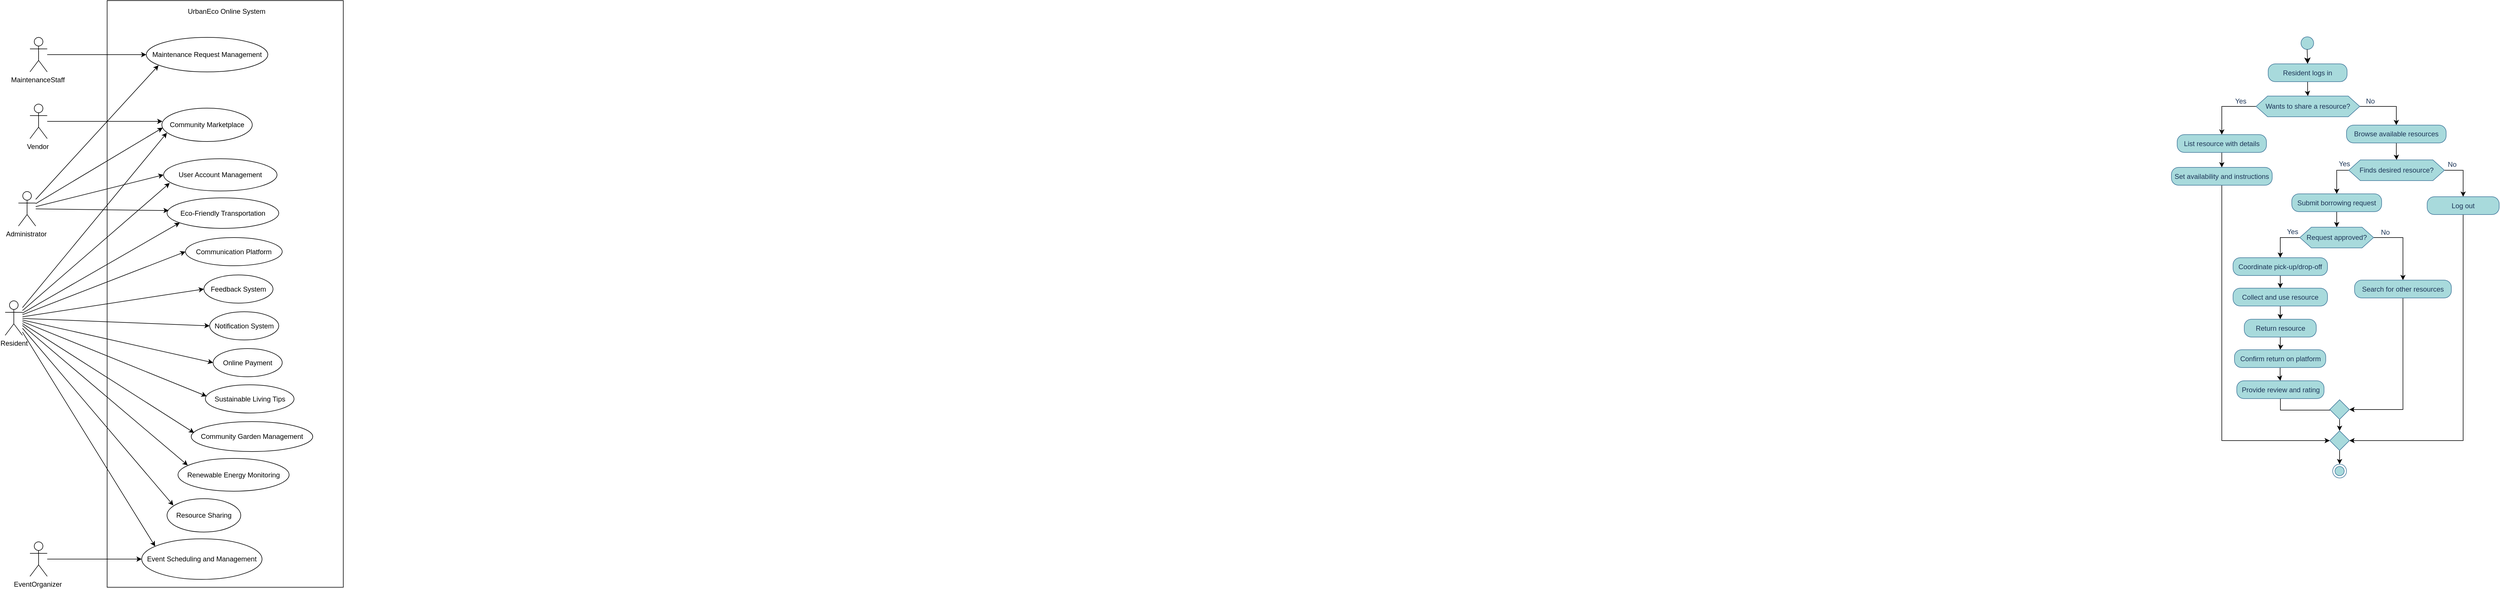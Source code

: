 <mxfile version="22.1.18" type="github">
  <diagram name="Page-1" id="MAfnlJDMhUcYNWR0TiM_">
    <mxGraphModel dx="-1745" dy="2040" grid="0" gridSize="10" guides="1" tooltips="1" connect="1" arrows="1" fold="1" page="0" pageScale="1" pageWidth="850" pageHeight="1100" math="0" shadow="0">
      <root>
        <mxCell id="0" />
        <mxCell id="1" parent="0" />
        <mxCell id="b59FE_93uyxipOeY1Usd-42" value="" style="group" vertex="1" connectable="0" parent="1">
          <mxGeometry x="3794" y="-1070" width="410" height="1020" as="geometry" />
        </mxCell>
        <mxCell id="b59FE_93uyxipOeY1Usd-1" value="" style="rounded=0;whiteSpace=wrap;html=1;" vertex="1" parent="b59FE_93uyxipOeY1Usd-42">
          <mxGeometry width="410" height="1020" as="geometry" />
        </mxCell>
        <mxCell id="b59FE_93uyxipOeY1Usd-22" value="UrbanEco Online System" style="text;html=1;align=center;verticalAlign=middle;resizable=0;points=[];autosize=1;strokeColor=none;fillColor=none;" vertex="1" parent="b59FE_93uyxipOeY1Usd-42">
          <mxGeometry x="130" y="5.774" width="153" height="26" as="geometry" />
        </mxCell>
        <mxCell id="b59FE_93uyxipOeY1Usd-2" style="edgeStyle=none;rounded=0;orthogonalLoop=1;jettySize=auto;html=1;entryX=0;entryY=0.5;entryDx=0;entryDy=0;" edge="1" parent="1" source="b59FE_93uyxipOeY1Usd-13" target="b59FE_93uyxipOeY1Usd-14">
          <mxGeometry relative="1" as="geometry">
            <mxPoint x="3922" y="-647" as="targetPoint" />
          </mxGeometry>
        </mxCell>
        <mxCell id="b59FE_93uyxipOeY1Usd-3" style="edgeStyle=none;rounded=0;orthogonalLoop=1;jettySize=auto;html=1;entryX=0;entryY=0.5;entryDx=0;entryDy=0;" edge="1" parent="1" source="b59FE_93uyxipOeY1Usd-13" target="b59FE_93uyxipOeY1Usd-15">
          <mxGeometry relative="1" as="geometry" />
        </mxCell>
        <mxCell id="b59FE_93uyxipOeY1Usd-4" style="edgeStyle=none;rounded=0;orthogonalLoop=1;jettySize=auto;html=1;entryX=0.056;entryY=0.74;entryDx=0;entryDy=0;entryPerimeter=0;" edge="1" parent="1" source="b59FE_93uyxipOeY1Usd-13" target="b59FE_93uyxipOeY1Usd-16">
          <mxGeometry relative="1" as="geometry" />
        </mxCell>
        <mxCell id="b59FE_93uyxipOeY1Usd-5" style="edgeStyle=none;rounded=0;orthogonalLoop=1;jettySize=auto;html=1;entryX=0.014;entryY=0.404;entryDx=0;entryDy=0;entryPerimeter=0;" edge="1" parent="1" source="b59FE_93uyxipOeY1Usd-13" target="b59FE_93uyxipOeY1Usd-17">
          <mxGeometry relative="1" as="geometry" />
        </mxCell>
        <mxCell id="b59FE_93uyxipOeY1Usd-6" style="edgeStyle=none;rounded=0;orthogonalLoop=1;jettySize=auto;html=1;entryX=0.114;entryY=0.814;entryDx=0;entryDy=0;entryPerimeter=0;" edge="1" parent="1" source="b59FE_93uyxipOeY1Usd-13" target="b59FE_93uyxipOeY1Usd-20">
          <mxGeometry relative="1" as="geometry" />
        </mxCell>
        <mxCell id="b59FE_93uyxipOeY1Usd-7" style="edgeStyle=none;rounded=0;orthogonalLoop=1;jettySize=auto;html=1;entryX=0.088;entryY=0.211;entryDx=0;entryDy=0;entryPerimeter=0;" edge="1" parent="1" source="b59FE_93uyxipOeY1Usd-13" target="b59FE_93uyxipOeY1Usd-21">
          <mxGeometry relative="1" as="geometry" />
        </mxCell>
        <mxCell id="b59FE_93uyxipOeY1Usd-8" style="edgeStyle=none;rounded=0;orthogonalLoop=1;jettySize=auto;html=1;entryX=0;entryY=0.5;entryDx=0;entryDy=0;" edge="1" parent="1" source="b59FE_93uyxipOeY1Usd-13" target="b59FE_93uyxipOeY1Usd-26">
          <mxGeometry relative="1" as="geometry" />
        </mxCell>
        <mxCell id="b59FE_93uyxipOeY1Usd-9" style="edgeStyle=none;rounded=0;orthogonalLoop=1;jettySize=auto;html=1;entryX=0.086;entryY=0.201;entryDx=0;entryDy=0;entryPerimeter=0;" edge="1" parent="1" source="b59FE_93uyxipOeY1Usd-13" target="b59FE_93uyxipOeY1Usd-24">
          <mxGeometry relative="1" as="geometry" />
        </mxCell>
        <mxCell id="b59FE_93uyxipOeY1Usd-10" style="edgeStyle=none;rounded=0;orthogonalLoop=1;jettySize=auto;html=1;entryX=0.054;entryY=0.753;entryDx=0;entryDy=0;entryPerimeter=0;" edge="1" parent="1" source="b59FE_93uyxipOeY1Usd-13" target="b59FE_93uyxipOeY1Usd-23">
          <mxGeometry relative="1" as="geometry" />
        </mxCell>
        <mxCell id="b59FE_93uyxipOeY1Usd-11" style="edgeStyle=none;rounded=0;orthogonalLoop=1;jettySize=auto;html=1;entryX=0;entryY=0.5;entryDx=0;entryDy=0;" edge="1" parent="1" source="b59FE_93uyxipOeY1Usd-13" target="b59FE_93uyxipOeY1Usd-25">
          <mxGeometry relative="1" as="geometry" />
        </mxCell>
        <mxCell id="b59FE_93uyxipOeY1Usd-12" style="edgeStyle=none;rounded=0;orthogonalLoop=1;jettySize=auto;html=1;entryX=0.112;entryY=0.187;entryDx=0;entryDy=0;entryPerimeter=0;" edge="1" parent="1" source="b59FE_93uyxipOeY1Usd-13" target="b59FE_93uyxipOeY1Usd-29">
          <mxGeometry relative="1" as="geometry" />
        </mxCell>
        <mxCell id="b59FE_93uyxipOeY1Usd-13" value="Resident" style="shape=umlActor;verticalLabelPosition=bottom;verticalAlign=top;html=1;outlineConnect=0;" vertex="1" parent="1">
          <mxGeometry x="3617" y="-548" width="30" height="60" as="geometry" />
        </mxCell>
        <mxCell id="b59FE_93uyxipOeY1Usd-14" value="Notification System" style="ellipse;whiteSpace=wrap;html=1;" vertex="1" parent="1">
          <mxGeometry x="3972" y="-529" width="120" height="49" as="geometry" />
        </mxCell>
        <mxCell id="b59FE_93uyxipOeY1Usd-15" value="Online Payment" style="ellipse;whiteSpace=wrap;html=1;" vertex="1" parent="1">
          <mxGeometry x="3978" y="-465" width="120" height="49" as="geometry" />
        </mxCell>
        <mxCell id="b59FE_93uyxipOeY1Usd-16" value="Community Marketplace" style="ellipse;whiteSpace=wrap;html=1;" vertex="1" parent="1">
          <mxGeometry x="3889" y="-883" width="157" height="58" as="geometry" />
        </mxCell>
        <mxCell id="b59FE_93uyxipOeY1Usd-17" value="Sustainable Living Tips" style="ellipse;whiteSpace=wrap;html=1;" vertex="1" parent="1">
          <mxGeometry x="3964.5" y="-402" width="154" height="49" as="geometry" />
        </mxCell>
        <mxCell id="b59FE_93uyxipOeY1Usd-18" value="Community Garden Management" style="ellipse;whiteSpace=wrap;html=1;" vertex="1" parent="1">
          <mxGeometry x="3940" y="-338" width="211" height="52" as="geometry" />
        </mxCell>
        <mxCell id="b59FE_93uyxipOeY1Usd-19" style="edgeStyle=none;rounded=0;orthogonalLoop=1;jettySize=auto;html=1;entryX=0.024;entryY=0.374;entryDx=0;entryDy=0;entryPerimeter=0;" edge="1" parent="1" source="b59FE_93uyxipOeY1Usd-13" target="b59FE_93uyxipOeY1Usd-18">
          <mxGeometry relative="1" as="geometry" />
        </mxCell>
        <mxCell id="b59FE_93uyxipOeY1Usd-20" value="Eco-Friendly Transportation" style="ellipse;whiteSpace=wrap;html=1;" vertex="1" parent="1">
          <mxGeometry x="3898" y="-727" width="194" height="53" as="geometry" />
        </mxCell>
        <mxCell id="b59FE_93uyxipOeY1Usd-21" value="Renewable Energy Monitoring" style="ellipse;whiteSpace=wrap;html=1;" vertex="1" parent="1">
          <mxGeometry x="3917" y="-274" width="193" height="57" as="geometry" />
        </mxCell>
        <mxCell id="b59FE_93uyxipOeY1Usd-23" value="User Account Management" style="ellipse;whiteSpace=wrap;html=1;" vertex="1" parent="1">
          <mxGeometry x="3892" y="-795" width="197" height="56" as="geometry" />
        </mxCell>
        <mxCell id="b59FE_93uyxipOeY1Usd-24" value="Resource Sharing" style="ellipse;whiteSpace=wrap;html=1;" vertex="1" parent="1">
          <mxGeometry x="3898" y="-204" width="128" height="58" as="geometry" />
        </mxCell>
        <mxCell id="b59FE_93uyxipOeY1Usd-25" value="Communication Platform" style="ellipse;whiteSpace=wrap;html=1;" vertex="1" parent="1">
          <mxGeometry x="3930" y="-658" width="168" height="49" as="geometry" />
        </mxCell>
        <mxCell id="b59FE_93uyxipOeY1Usd-26" value="Feedback System" style="ellipse;whiteSpace=wrap;html=1;" vertex="1" parent="1">
          <mxGeometry x="3962" y="-593" width="120" height="49" as="geometry" />
        </mxCell>
        <mxCell id="b59FE_93uyxipOeY1Usd-27" style="edgeStyle=none;rounded=0;orthogonalLoop=1;jettySize=auto;html=1;entryX=0;entryY=0.5;entryDx=0;entryDy=0;" edge="1" parent="1" source="b59FE_93uyxipOeY1Usd-28" target="b59FE_93uyxipOeY1Usd-29">
          <mxGeometry relative="1" as="geometry" />
        </mxCell>
        <mxCell id="b59FE_93uyxipOeY1Usd-28" value="EventOrganizer&amp;nbsp;" style="shape=umlActor;verticalLabelPosition=bottom;verticalAlign=top;html=1;outlineConnect=0;" vertex="1" parent="1">
          <mxGeometry x="3660" y="-129" width="30" height="60" as="geometry" />
        </mxCell>
        <mxCell id="b59FE_93uyxipOeY1Usd-29" value="Event Scheduling and Management" style="ellipse;whiteSpace=wrap;html=1;" vertex="1" parent="1">
          <mxGeometry x="3854" y="-134.25" width="209" height="70.5" as="geometry" />
        </mxCell>
        <mxCell id="b59FE_93uyxipOeY1Usd-30" style="edgeStyle=none;rounded=0;orthogonalLoop=1;jettySize=auto;html=1;entryX=0.015;entryY=0.416;entryDx=0;entryDy=0;entryPerimeter=0;" edge="1" parent="1" source="b59FE_93uyxipOeY1Usd-33" target="b59FE_93uyxipOeY1Usd-20">
          <mxGeometry relative="1" as="geometry" />
        </mxCell>
        <mxCell id="b59FE_93uyxipOeY1Usd-31" style="edgeStyle=none;rounded=0;orthogonalLoop=1;jettySize=auto;html=1;entryX=0;entryY=0.5;entryDx=0;entryDy=0;" edge="1" parent="1" source="b59FE_93uyxipOeY1Usd-33" target="b59FE_93uyxipOeY1Usd-23">
          <mxGeometry relative="1" as="geometry" />
        </mxCell>
        <mxCell id="b59FE_93uyxipOeY1Usd-32" style="edgeStyle=none;rounded=0;orthogonalLoop=1;jettySize=auto;html=1;entryX=0.01;entryY=0.587;entryDx=0;entryDy=0;entryPerimeter=0;" edge="1" parent="1" source="b59FE_93uyxipOeY1Usd-33" target="b59FE_93uyxipOeY1Usd-16">
          <mxGeometry relative="1" as="geometry" />
        </mxCell>
        <mxCell id="b59FE_93uyxipOeY1Usd-33" value="Administrator&amp;nbsp;" style="shape=umlActor;verticalLabelPosition=bottom;verticalAlign=top;html=1;outlineConnect=0;" vertex="1" parent="1">
          <mxGeometry x="3640" y="-738" width="30" height="60" as="geometry" />
        </mxCell>
        <mxCell id="b59FE_93uyxipOeY1Usd-34" style="edgeStyle=none;rounded=0;orthogonalLoop=1;jettySize=auto;html=1;" edge="1" parent="1" source="b59FE_93uyxipOeY1Usd-35">
          <mxGeometry relative="1" as="geometry">
            <mxPoint x="3890" y="-860" as="targetPoint" />
          </mxGeometry>
        </mxCell>
        <mxCell id="b59FE_93uyxipOeY1Usd-35" value="Vendor&amp;nbsp;" style="shape=umlActor;verticalLabelPosition=bottom;verticalAlign=top;html=1;outlineConnect=0;" vertex="1" parent="1">
          <mxGeometry x="3660" y="-890" width="30" height="60" as="geometry" />
        </mxCell>
        <mxCell id="b59FE_93uyxipOeY1Usd-36" style="edgeStyle=none;rounded=0;orthogonalLoop=1;jettySize=auto;html=1;entryX=0;entryY=0.5;entryDx=0;entryDy=0;" edge="1" parent="1" source="b59FE_93uyxipOeY1Usd-37" target="b59FE_93uyxipOeY1Usd-38">
          <mxGeometry relative="1" as="geometry" />
        </mxCell>
        <mxCell id="b59FE_93uyxipOeY1Usd-37" value="MaintenanceStaff&amp;nbsp;" style="shape=umlActor;verticalLabelPosition=bottom;verticalAlign=top;html=1;outlineConnect=0;" vertex="1" parent="1">
          <mxGeometry x="3660" y="-1006" width="30" height="60" as="geometry" />
        </mxCell>
        <mxCell id="b59FE_93uyxipOeY1Usd-38" value="Maintenance Request Management" style="ellipse;whiteSpace=wrap;html=1;" vertex="1" parent="1">
          <mxGeometry x="3862" y="-1006" width="211" height="60" as="geometry" />
        </mxCell>
        <mxCell id="b59FE_93uyxipOeY1Usd-39" style="edgeStyle=none;rounded=0;orthogonalLoop=1;jettySize=auto;html=1;entryX=0.101;entryY=0.809;entryDx=0;entryDy=0;entryPerimeter=0;" edge="1" parent="1" source="b59FE_93uyxipOeY1Usd-33" target="b59FE_93uyxipOeY1Usd-38">
          <mxGeometry relative="1" as="geometry" />
        </mxCell>
        <mxCell id="b59FE_93uyxipOeY1Usd-47" value="No" style="text;html=1;align=center;verticalAlign=middle;resizable=0;points=[];autosize=1;strokeColor=none;fillColor=none;fontColor=#1D3557;labelBackgroundColor=none;" vertex="1" parent="1">
          <mxGeometry x="7706" y="-908" width="33" height="26" as="geometry" />
        </mxCell>
        <mxCell id="b59FE_93uyxipOeY1Usd-48" value="Yes" style="text;html=1;align=center;verticalAlign=middle;resizable=0;points=[];autosize=1;strokeColor=none;fillColor=none;fontColor=#1D3557;labelBackgroundColor=none;" vertex="1" parent="1">
          <mxGeometry x="7479" y="-908" width="38" height="26" as="geometry" />
        </mxCell>
        <mxCell id="b59FE_93uyxipOeY1Usd-49" value="" style="ellipse;html=1;shape=startState;fillColor=#A8DADC;strokeColor=#457B9D;fontColor=#1D3557;labelBackgroundColor=none;" vertex="1" parent="1">
          <mxGeometry x="7599" y="-1011" width="30" height="30" as="geometry" />
        </mxCell>
        <mxCell id="b59FE_93uyxipOeY1Usd-50" value="" style="edgeStyle=orthogonalEdgeStyle;html=1;verticalAlign=bottom;endArrow=classic;endSize=8;strokeColor=#000000;rounded=0;fontColor=default;fillColor=#A8DADC;labelBackgroundColor=none;endFill=1;exitX=0.488;exitY=0.927;exitDx=0;exitDy=0;exitPerimeter=0;entryX=0.5;entryY=0;entryDx=0;entryDy=0;" edge="1" parent="1" target="b59FE_93uyxipOeY1Usd-52">
          <mxGeometry relative="1" as="geometry">
            <mxPoint x="7613.71" y="-947" as="targetPoint" />
            <mxPoint x="7613.64" y="-985.19" as="sourcePoint" />
          </mxGeometry>
        </mxCell>
        <mxCell id="b59FE_93uyxipOeY1Usd-84" style="edgeStyle=orthogonalEdgeStyle;rounded=0;orthogonalLoop=1;jettySize=auto;html=1;entryX=0.5;entryY=0;entryDx=0;entryDy=0;" edge="1" parent="1" source="b59FE_93uyxipOeY1Usd-52" target="b59FE_93uyxipOeY1Usd-70">
          <mxGeometry relative="1" as="geometry" />
        </mxCell>
        <mxCell id="b59FE_93uyxipOeY1Usd-52" value="Resident logs in" style="rounded=1;whiteSpace=wrap;html=1;arcSize=40;fontColor=#1D3557;fillColor=#A8DADC;strokeColor=#457B9D;labelBackgroundColor=none;" vertex="1" parent="1">
          <mxGeometry x="7546" y="-960" width="137" height="31" as="geometry" />
        </mxCell>
        <mxCell id="b59FE_93uyxipOeY1Usd-96" style="edgeStyle=orthogonalEdgeStyle;rounded=0;orthogonalLoop=1;jettySize=auto;html=1;entryX=0.5;entryY=0;entryDx=0;entryDy=0;exitX=0;exitY=0.5;exitDx=0;exitDy=0;" edge="1" parent="1" source="b59FE_93uyxipOeY1Usd-57" target="b59FE_93uyxipOeY1Usd-77">
          <mxGeometry relative="1" as="geometry" />
        </mxCell>
        <mxCell id="b59FE_93uyxipOeY1Usd-97" style="edgeStyle=orthogonalEdgeStyle;rounded=0;orthogonalLoop=1;jettySize=auto;html=1;entryX=0.5;entryY=0;entryDx=0;entryDy=0;exitX=1;exitY=0.5;exitDx=0;exitDy=0;" edge="1" parent="1" source="b59FE_93uyxipOeY1Usd-57" target="b59FE_93uyxipOeY1Usd-76">
          <mxGeometry relative="1" as="geometry" />
        </mxCell>
        <mxCell id="b59FE_93uyxipOeY1Usd-57" value="Request approved?" style="shape=hexagon;perimeter=hexagonPerimeter2;whiteSpace=wrap;html=1;fixedSize=1;strokeColor=#457B9D;fontColor=#1D3557;fillColor=#A8DADC;labelBackgroundColor=none;" vertex="1" parent="1">
          <mxGeometry x="7601" y="-676" width="128" height="36" as="geometry" />
        </mxCell>
        <mxCell id="b59FE_93uyxipOeY1Usd-87" style="edgeStyle=orthogonalEdgeStyle;rounded=0;orthogonalLoop=1;jettySize=auto;html=1;entryX=0.5;entryY=0;entryDx=0;entryDy=0;" edge="1" parent="1" source="b59FE_93uyxipOeY1Usd-62" target="b59FE_93uyxipOeY1Usd-71">
          <mxGeometry relative="1" as="geometry" />
        </mxCell>
        <mxCell id="b59FE_93uyxipOeY1Usd-62" value="List resource with details" style="rounded=1;whiteSpace=wrap;html=1;arcSize=40;fontColor=#1D3557;fillColor=#A8DADC;strokeColor=#457B9D;labelBackgroundColor=none;" vertex="1" parent="1">
          <mxGeometry x="7388" y="-837" width="155" height="31" as="geometry" />
        </mxCell>
        <mxCell id="b59FE_93uyxipOeY1Usd-63" value="" style="ellipse;html=1;shape=endState;fillColor=#A8DADC;strokeColor=#457B9D;fontColor=#1D3557;labelBackgroundColor=none;" vertex="1" parent="1">
          <mxGeometry x="7658" y="-264" width="24" height="24" as="geometry" />
        </mxCell>
        <mxCell id="b59FE_93uyxipOeY1Usd-85" style="edgeStyle=orthogonalEdgeStyle;rounded=0;orthogonalLoop=1;jettySize=auto;html=1;exitX=0;exitY=0.5;exitDx=0;exitDy=0;" edge="1" parent="1" source="b59FE_93uyxipOeY1Usd-70" target="b59FE_93uyxipOeY1Usd-62">
          <mxGeometry relative="1" as="geometry" />
        </mxCell>
        <mxCell id="b59FE_93uyxipOeY1Usd-88" style="edgeStyle=orthogonalEdgeStyle;rounded=0;orthogonalLoop=1;jettySize=auto;html=1;entryX=0.5;entryY=0;entryDx=0;entryDy=0;exitX=1;exitY=0.5;exitDx=0;exitDy=0;" edge="1" parent="1" source="b59FE_93uyxipOeY1Usd-70" target="b59FE_93uyxipOeY1Usd-72">
          <mxGeometry relative="1" as="geometry" />
        </mxCell>
        <mxCell id="b59FE_93uyxipOeY1Usd-70" value="Wants to share a resource?" style="shape=hexagon;perimeter=hexagonPerimeter2;whiteSpace=wrap;html=1;fixedSize=1;strokeColor=#457B9D;fontColor=#1D3557;fillColor=#A8DADC;labelBackgroundColor=none;" vertex="1" parent="1">
          <mxGeometry x="7525" y="-904" width="180" height="36" as="geometry" />
        </mxCell>
        <mxCell id="b59FE_93uyxipOeY1Usd-109" style="edgeStyle=orthogonalEdgeStyle;rounded=0;orthogonalLoop=1;jettySize=auto;html=1;entryX=0;entryY=0.5;entryDx=0;entryDy=0;exitX=0.5;exitY=1;exitDx=0;exitDy=0;" edge="1" parent="1" source="b59FE_93uyxipOeY1Usd-71" target="b59FE_93uyxipOeY1Usd-83">
          <mxGeometry relative="1" as="geometry" />
        </mxCell>
        <mxCell id="b59FE_93uyxipOeY1Usd-71" value="Set availability and instructions" style="rounded=1;whiteSpace=wrap;html=1;arcSize=40;fontColor=#1D3557;fillColor=#A8DADC;strokeColor=#457B9D;labelBackgroundColor=none;" vertex="1" parent="1">
          <mxGeometry x="7378" y="-780" width="175" height="31" as="geometry" />
        </mxCell>
        <mxCell id="b59FE_93uyxipOeY1Usd-110" style="edgeStyle=orthogonalEdgeStyle;rounded=0;orthogonalLoop=1;jettySize=auto;html=1;entryX=0.5;entryY=0;entryDx=0;entryDy=0;" edge="1" parent="1" source="b59FE_93uyxipOeY1Usd-72" target="b59FE_93uyxipOeY1Usd-73">
          <mxGeometry relative="1" as="geometry" />
        </mxCell>
        <mxCell id="b59FE_93uyxipOeY1Usd-72" value="Browse available resources" style="rounded=1;whiteSpace=wrap;html=1;arcSize=40;fontColor=#1D3557;fillColor=#A8DADC;strokeColor=#457B9D;labelBackgroundColor=none;" vertex="1" parent="1">
          <mxGeometry x="7682" y="-853.5" width="173" height="31" as="geometry" />
        </mxCell>
        <mxCell id="b59FE_93uyxipOeY1Usd-93" style="edgeStyle=orthogonalEdgeStyle;rounded=0;orthogonalLoop=1;jettySize=auto;html=1;entryX=0.5;entryY=0;entryDx=0;entryDy=0;exitX=1;exitY=0.5;exitDx=0;exitDy=0;" edge="1" parent="1" source="b59FE_93uyxipOeY1Usd-73" target="b59FE_93uyxipOeY1Usd-74">
          <mxGeometry relative="1" as="geometry" />
        </mxCell>
        <mxCell id="b59FE_93uyxipOeY1Usd-94" style="edgeStyle=orthogonalEdgeStyle;rounded=0;orthogonalLoop=1;jettySize=auto;html=1;entryX=0.5;entryY=0;entryDx=0;entryDy=0;exitX=0;exitY=0.5;exitDx=0;exitDy=0;" edge="1" parent="1" source="b59FE_93uyxipOeY1Usd-73" target="b59FE_93uyxipOeY1Usd-75">
          <mxGeometry relative="1" as="geometry" />
        </mxCell>
        <mxCell id="b59FE_93uyxipOeY1Usd-73" value="Finds desired resource?" style="shape=hexagon;perimeter=hexagonPerimeter2;whiteSpace=wrap;html=1;fixedSize=1;strokeColor=#457B9D;fontColor=#1D3557;fillColor=#A8DADC;labelBackgroundColor=none;" vertex="1" parent="1">
          <mxGeometry x="7686" y="-793" width="166" height="36" as="geometry" />
        </mxCell>
        <mxCell id="b59FE_93uyxipOeY1Usd-92" style="edgeStyle=orthogonalEdgeStyle;rounded=0;orthogonalLoop=1;jettySize=auto;html=1;entryX=1;entryY=0.5;entryDx=0;entryDy=0;exitX=0.5;exitY=1;exitDx=0;exitDy=0;" edge="1" parent="1" source="b59FE_93uyxipOeY1Usd-74" target="b59FE_93uyxipOeY1Usd-83">
          <mxGeometry relative="1" as="geometry" />
        </mxCell>
        <mxCell id="b59FE_93uyxipOeY1Usd-74" value="Log out" style="rounded=1;whiteSpace=wrap;html=1;arcSize=40;fontColor=#1D3557;fillColor=#A8DADC;strokeColor=#457B9D;labelBackgroundColor=none;" vertex="1" parent="1">
          <mxGeometry x="7822" y="-729" width="125" height="31" as="geometry" />
        </mxCell>
        <mxCell id="b59FE_93uyxipOeY1Usd-95" style="edgeStyle=orthogonalEdgeStyle;rounded=0;orthogonalLoop=1;jettySize=auto;html=1;entryX=0.5;entryY=0;entryDx=0;entryDy=0;" edge="1" parent="1" source="b59FE_93uyxipOeY1Usd-75" target="b59FE_93uyxipOeY1Usd-57">
          <mxGeometry relative="1" as="geometry" />
        </mxCell>
        <mxCell id="b59FE_93uyxipOeY1Usd-75" value="Submit borrowing request" style="rounded=1;whiteSpace=wrap;html=1;arcSize=40;fontColor=#1D3557;fillColor=#A8DADC;strokeColor=#457B9D;labelBackgroundColor=none;" vertex="1" parent="1">
          <mxGeometry x="7587" y="-734" width="156" height="31" as="geometry" />
        </mxCell>
        <mxCell id="b59FE_93uyxipOeY1Usd-100" style="edgeStyle=orthogonalEdgeStyle;rounded=0;orthogonalLoop=1;jettySize=auto;html=1;entryX=1;entryY=0.5;entryDx=0;entryDy=0;exitX=0.5;exitY=1;exitDx=0;exitDy=0;" edge="1" parent="1" source="b59FE_93uyxipOeY1Usd-76" target="b59FE_93uyxipOeY1Usd-82">
          <mxGeometry relative="1" as="geometry" />
        </mxCell>
        <mxCell id="b59FE_93uyxipOeY1Usd-76" value="Search for other resources" style="rounded=1;whiteSpace=wrap;html=1;arcSize=40;fontColor=#1D3557;fillColor=#A8DADC;strokeColor=#457B9D;labelBackgroundColor=none;" vertex="1" parent="1">
          <mxGeometry x="7696" y="-584" width="168" height="31" as="geometry" />
        </mxCell>
        <mxCell id="b59FE_93uyxipOeY1Usd-103" style="edgeStyle=orthogonalEdgeStyle;rounded=0;orthogonalLoop=1;jettySize=auto;html=1;entryX=0.5;entryY=0;entryDx=0;entryDy=0;" edge="1" parent="1" source="b59FE_93uyxipOeY1Usd-77" target="b59FE_93uyxipOeY1Usd-78">
          <mxGeometry relative="1" as="geometry" />
        </mxCell>
        <mxCell id="b59FE_93uyxipOeY1Usd-77" value="Coordinate pick-up/drop-off" style="rounded=1;whiteSpace=wrap;html=1;arcSize=40;fontColor=#1D3557;fillColor=#A8DADC;strokeColor=#457B9D;labelBackgroundColor=none;" vertex="1" parent="1">
          <mxGeometry x="7485" y="-623" width="164" height="31" as="geometry" />
        </mxCell>
        <mxCell id="b59FE_93uyxipOeY1Usd-104" style="edgeStyle=orthogonalEdgeStyle;rounded=0;orthogonalLoop=1;jettySize=auto;html=1;" edge="1" parent="1" source="b59FE_93uyxipOeY1Usd-78" target="b59FE_93uyxipOeY1Usd-79">
          <mxGeometry relative="1" as="geometry" />
        </mxCell>
        <mxCell id="b59FE_93uyxipOeY1Usd-78" value="Collect and use resource" style="rounded=1;whiteSpace=wrap;html=1;arcSize=40;fontColor=#1D3557;fillColor=#A8DADC;strokeColor=#457B9D;labelBackgroundColor=none;" vertex="1" parent="1">
          <mxGeometry x="7485" y="-570" width="164" height="31" as="geometry" />
        </mxCell>
        <mxCell id="b59FE_93uyxipOeY1Usd-105" style="edgeStyle=orthogonalEdgeStyle;rounded=0;orthogonalLoop=1;jettySize=auto;html=1;" edge="1" parent="1" source="b59FE_93uyxipOeY1Usd-79" target="b59FE_93uyxipOeY1Usd-80">
          <mxGeometry relative="1" as="geometry" />
        </mxCell>
        <mxCell id="b59FE_93uyxipOeY1Usd-79" value="Return resource" style="rounded=1;whiteSpace=wrap;html=1;arcSize=40;fontColor=#1D3557;fillColor=#A8DADC;strokeColor=#457B9D;labelBackgroundColor=none;" vertex="1" parent="1">
          <mxGeometry x="7504.5" y="-516" width="125" height="31" as="geometry" />
        </mxCell>
        <mxCell id="b59FE_93uyxipOeY1Usd-106" style="edgeStyle=orthogonalEdgeStyle;rounded=0;orthogonalLoop=1;jettySize=auto;html=1;entryX=0.5;entryY=0;entryDx=0;entryDy=0;" edge="1" parent="1" source="b59FE_93uyxipOeY1Usd-80" target="b59FE_93uyxipOeY1Usd-81">
          <mxGeometry relative="1" as="geometry">
            <mxPoint x="7693" y="-475" as="targetPoint" />
            <Array as="points" />
          </mxGeometry>
        </mxCell>
        <mxCell id="b59FE_93uyxipOeY1Usd-80" value="Confirm return on platform" style="rounded=1;whiteSpace=wrap;html=1;arcSize=40;fontColor=#1D3557;fillColor=#A8DADC;strokeColor=#457B9D;labelBackgroundColor=none;" vertex="1" parent="1">
          <mxGeometry x="7487.5" y="-463" width="158.5" height="31" as="geometry" />
        </mxCell>
        <mxCell id="b59FE_93uyxipOeY1Usd-108" style="edgeStyle=orthogonalEdgeStyle;rounded=0;orthogonalLoop=1;jettySize=auto;html=1;entryX=0;entryY=0.5;entryDx=0;entryDy=0;exitX=0.5;exitY=1;exitDx=0;exitDy=0;" edge="1" parent="1" source="b59FE_93uyxipOeY1Usd-81" target="b59FE_93uyxipOeY1Usd-82">
          <mxGeometry relative="1" as="geometry" />
        </mxCell>
        <mxCell id="b59FE_93uyxipOeY1Usd-81" value="Provide review and rating" style="rounded=1;whiteSpace=wrap;html=1;arcSize=40;fontColor=#1D3557;fillColor=#A8DADC;strokeColor=#457B9D;labelBackgroundColor=none;" vertex="1" parent="1">
          <mxGeometry x="7491.5" y="-409" width="151.5" height="31" as="geometry" />
        </mxCell>
        <mxCell id="b59FE_93uyxipOeY1Usd-101" style="edgeStyle=orthogonalEdgeStyle;rounded=0;orthogonalLoop=1;jettySize=auto;html=1;entryX=0.5;entryY=0;entryDx=0;entryDy=0;exitX=0.5;exitY=1;exitDx=0;exitDy=0;" edge="1" parent="1" source="b59FE_93uyxipOeY1Usd-82" target="b59FE_93uyxipOeY1Usd-83">
          <mxGeometry relative="1" as="geometry" />
        </mxCell>
        <mxCell id="b59FE_93uyxipOeY1Usd-82" value="" style="rhombus;whiteSpace=wrap;html=1;strokeColor=#457B9D;fontColor=#1D3557;fillColor=#A8DADC;labelBackgroundColor=none;" vertex="1" parent="1">
          <mxGeometry x="7653" y="-376" width="34" height="34" as="geometry" />
        </mxCell>
        <mxCell id="b59FE_93uyxipOeY1Usd-113" style="edgeStyle=orthogonalEdgeStyle;rounded=0;orthogonalLoop=1;jettySize=auto;html=1;entryX=0.5;entryY=0;entryDx=0;entryDy=0;" edge="1" parent="1" source="b59FE_93uyxipOeY1Usd-83" target="b59FE_93uyxipOeY1Usd-63">
          <mxGeometry relative="1" as="geometry" />
        </mxCell>
        <mxCell id="b59FE_93uyxipOeY1Usd-83" value="" style="rhombus;whiteSpace=wrap;html=1;strokeColor=#457B9D;fontColor=#1D3557;fillColor=#A8DADC;labelBackgroundColor=none;" vertex="1" parent="1">
          <mxGeometry x="7653" y="-322" width="34" height="34" as="geometry" />
        </mxCell>
        <mxCell id="b59FE_93uyxipOeY1Usd-89" value="Yes" style="text;html=1;align=center;verticalAlign=middle;resizable=0;points=[];autosize=1;strokeColor=none;fillColor=none;fontColor=#1D3557;labelBackgroundColor=none;" vertex="1" parent="1">
          <mxGeometry x="7659" y="-799" width="38" height="26" as="geometry" />
        </mxCell>
        <mxCell id="b59FE_93uyxipOeY1Usd-90" value="No" style="text;html=1;align=center;verticalAlign=middle;resizable=0;points=[];autosize=1;strokeColor=none;fillColor=none;fontColor=#1D3557;labelBackgroundColor=none;" vertex="1" parent="1">
          <mxGeometry x="7848" y="-798" width="33" height="26" as="geometry" />
        </mxCell>
        <mxCell id="b59FE_93uyxipOeY1Usd-98" value="Yes" style="text;html=1;align=center;verticalAlign=middle;resizable=0;points=[];autosize=1;strokeColor=none;fillColor=none;fontColor=#1D3557;labelBackgroundColor=none;" vertex="1" parent="1">
          <mxGeometry x="7569" y="-681" width="38" height="26" as="geometry" />
        </mxCell>
        <mxCell id="b59FE_93uyxipOeY1Usd-99" value="No" style="text;html=1;align=center;verticalAlign=middle;resizable=0;points=[];autosize=1;strokeColor=none;fillColor=none;fontColor=#1D3557;labelBackgroundColor=none;" vertex="1" parent="1">
          <mxGeometry x="7732" y="-680" width="33" height="26" as="geometry" />
        </mxCell>
      </root>
    </mxGraphModel>
  </diagram>
</mxfile>
